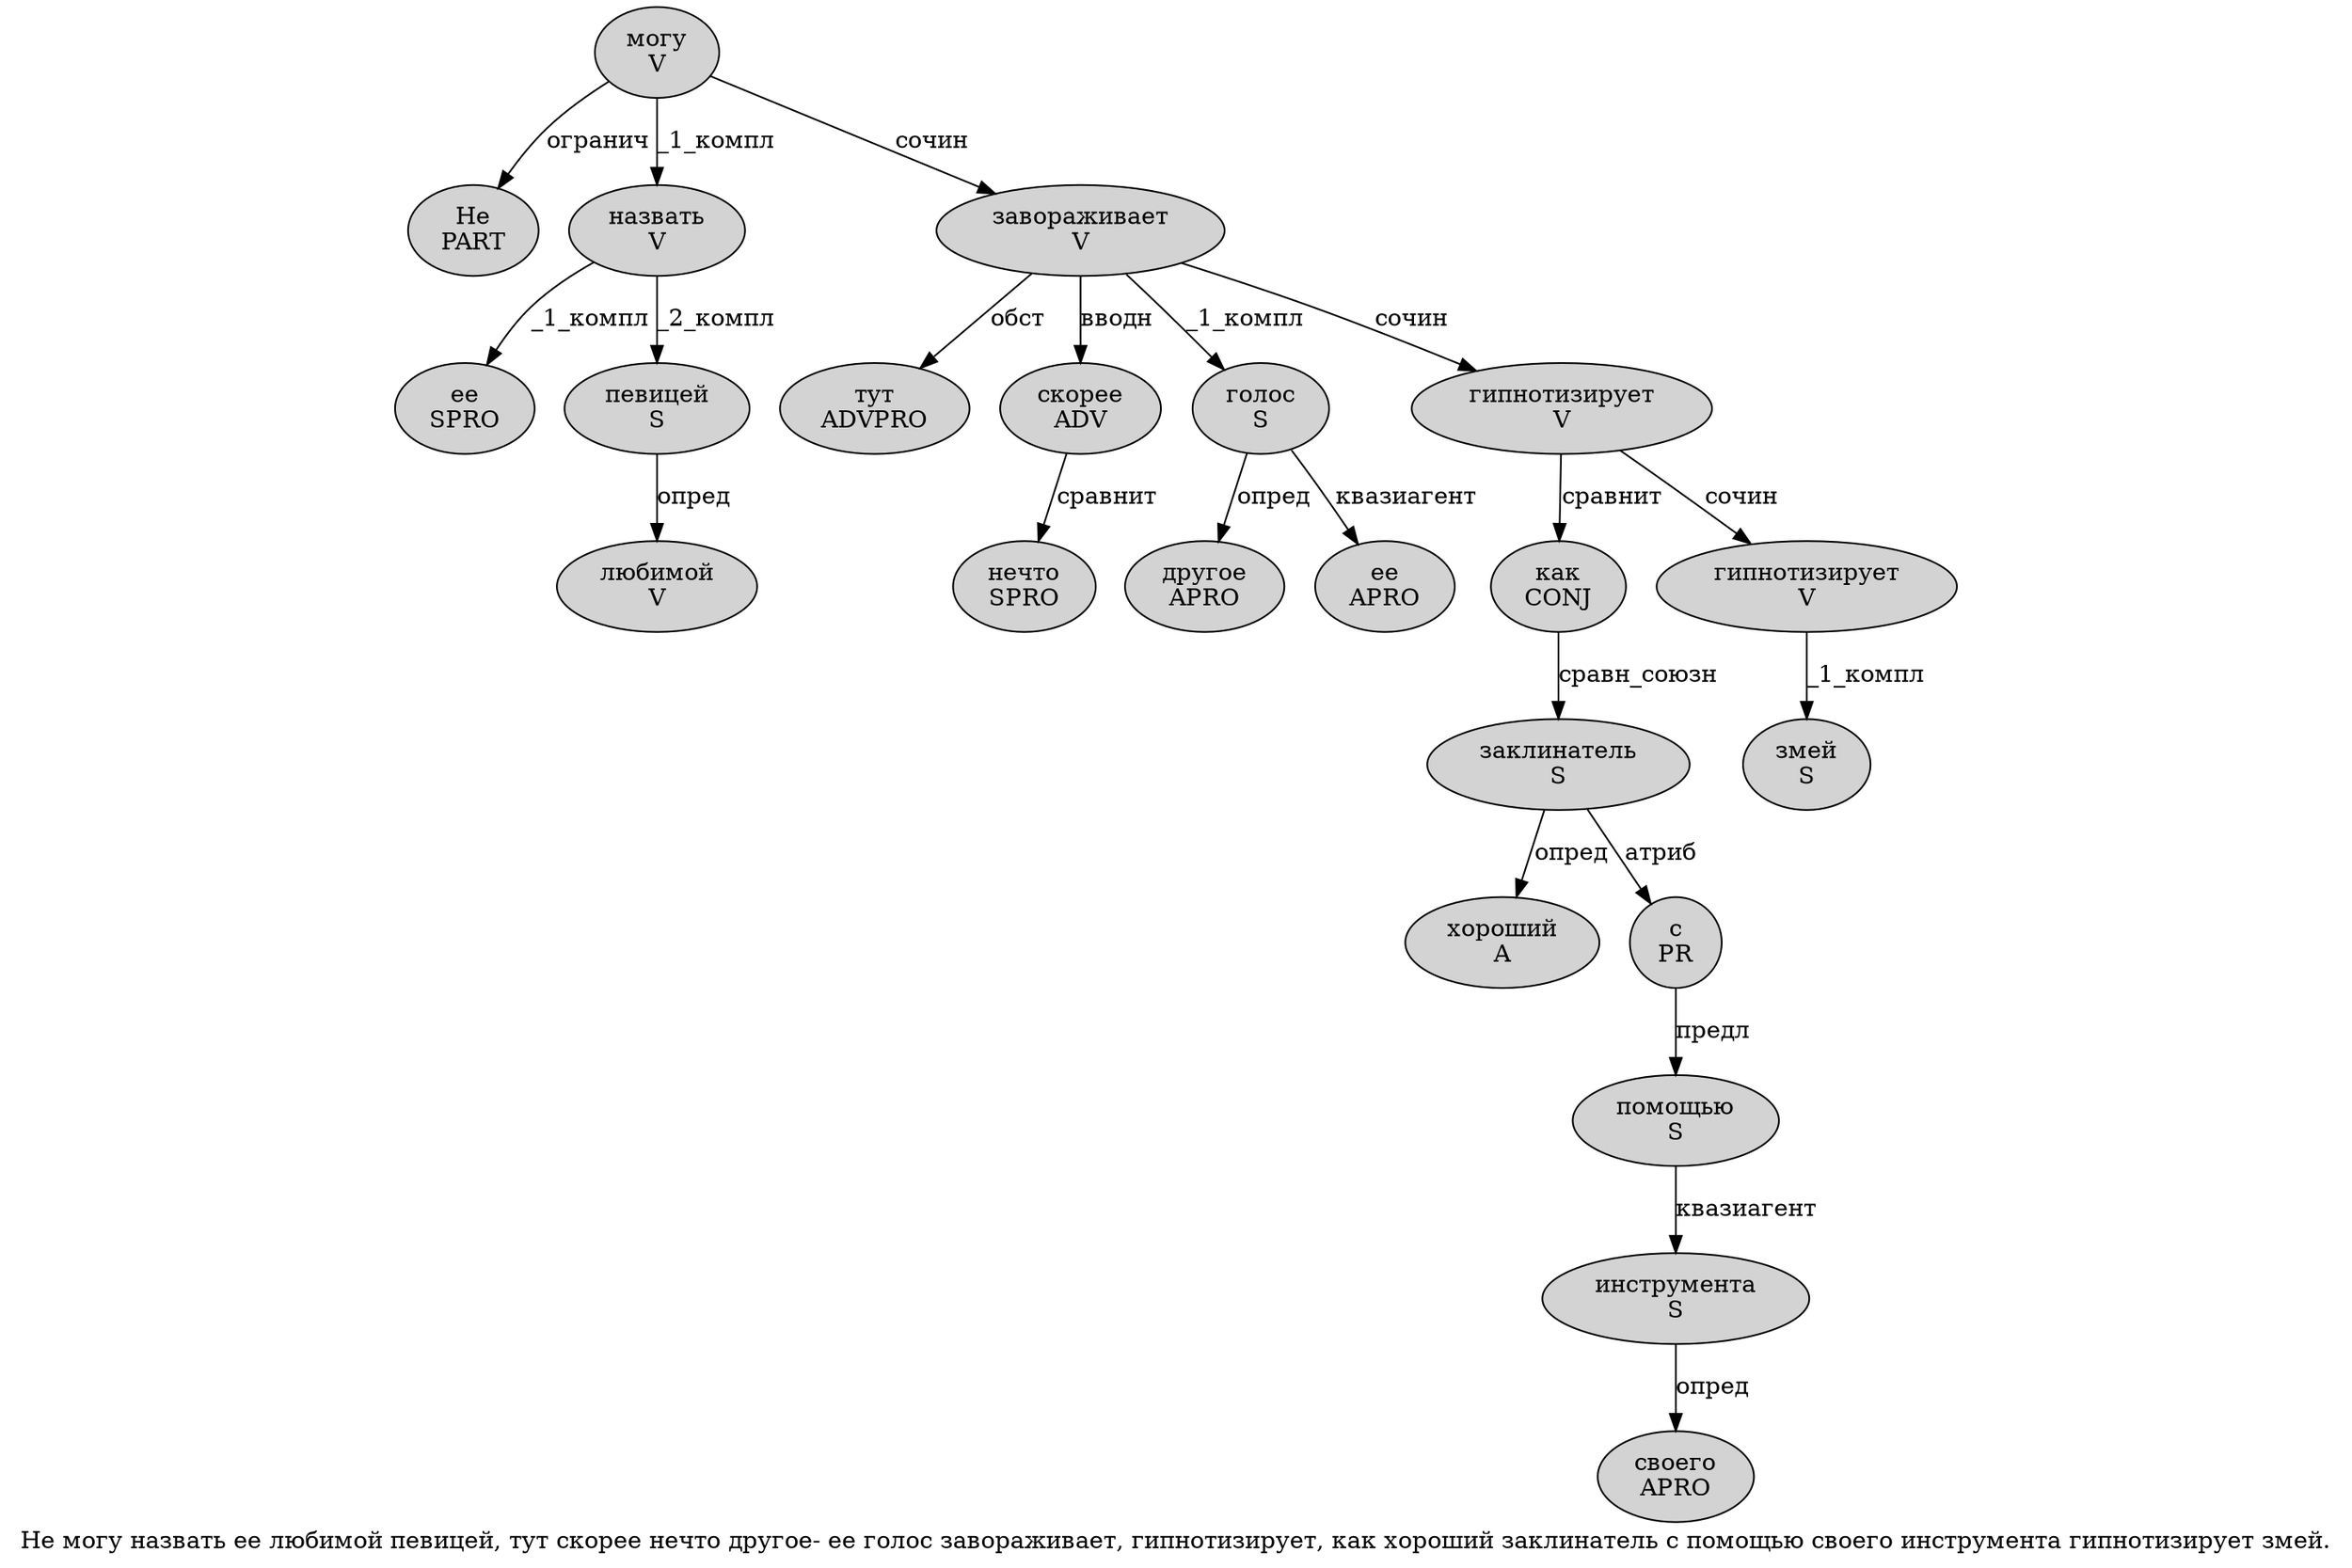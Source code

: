 digraph SENTENCE_820 {
	graph [label="Не могу назвать ее любимой певицей, тут скорее нечто другое- ее голос завораживает, гипнотизирует, как хороший заклинатель с помощью своего инструмента гипнотизирует змей."]
	node [style=filled]
		0 [label="Не
PART" color="" fillcolor=lightgray penwidth=1 shape=ellipse]
		1 [label="могу
V" color="" fillcolor=lightgray penwidth=1 shape=ellipse]
		2 [label="назвать
V" color="" fillcolor=lightgray penwidth=1 shape=ellipse]
		3 [label="ее
SPRO" color="" fillcolor=lightgray penwidth=1 shape=ellipse]
		4 [label="любимой
V" color="" fillcolor=lightgray penwidth=1 shape=ellipse]
		5 [label="певицей
S" color="" fillcolor=lightgray penwidth=1 shape=ellipse]
		7 [label="тут
ADVPRO" color="" fillcolor=lightgray penwidth=1 shape=ellipse]
		8 [label="скорее
ADV" color="" fillcolor=lightgray penwidth=1 shape=ellipse]
		9 [label="нечто
SPRO" color="" fillcolor=lightgray penwidth=1 shape=ellipse]
		10 [label="другое
APRO" color="" fillcolor=lightgray penwidth=1 shape=ellipse]
		12 [label="ее
APRO" color="" fillcolor=lightgray penwidth=1 shape=ellipse]
		13 [label="голос
S" color="" fillcolor=lightgray penwidth=1 shape=ellipse]
		14 [label="завораживает
V" color="" fillcolor=lightgray penwidth=1 shape=ellipse]
		16 [label="гипнотизирует
V" color="" fillcolor=lightgray penwidth=1 shape=ellipse]
		18 [label="как
CONJ" color="" fillcolor=lightgray penwidth=1 shape=ellipse]
		19 [label="хороший
A" color="" fillcolor=lightgray penwidth=1 shape=ellipse]
		20 [label="заклинатель
S" color="" fillcolor=lightgray penwidth=1 shape=ellipse]
		21 [label="с
PR" color="" fillcolor=lightgray penwidth=1 shape=ellipse]
		22 [label="помощью
S" color="" fillcolor=lightgray penwidth=1 shape=ellipse]
		23 [label="своего
APRO" color="" fillcolor=lightgray penwidth=1 shape=ellipse]
		24 [label="инструмента
S" color="" fillcolor=lightgray penwidth=1 shape=ellipse]
		25 [label="гипнотизирует
V" color="" fillcolor=lightgray penwidth=1 shape=ellipse]
		26 [label="змей
S" color="" fillcolor=lightgray penwidth=1 shape=ellipse]
			25 -> 26 [label="_1_компл"]
			22 -> 24 [label="квазиагент"]
			20 -> 19 [label="опред"]
			20 -> 21 [label="атриб"]
			5 -> 4 [label="опред"]
			24 -> 23 [label="опред"]
			13 -> 10 [label="опред"]
			13 -> 12 [label="квазиагент"]
			2 -> 3 [label="_1_компл"]
			2 -> 5 [label="_2_компл"]
			8 -> 9 [label="сравнит"]
			18 -> 20 [label="сравн_союзн"]
			16 -> 18 [label="сравнит"]
			16 -> 25 [label="сочин"]
			21 -> 22 [label="предл"]
			14 -> 7 [label="обст"]
			14 -> 8 [label="вводн"]
			14 -> 13 [label="_1_компл"]
			14 -> 16 [label="сочин"]
			1 -> 0 [label="огранич"]
			1 -> 2 [label="_1_компл"]
			1 -> 14 [label="сочин"]
}